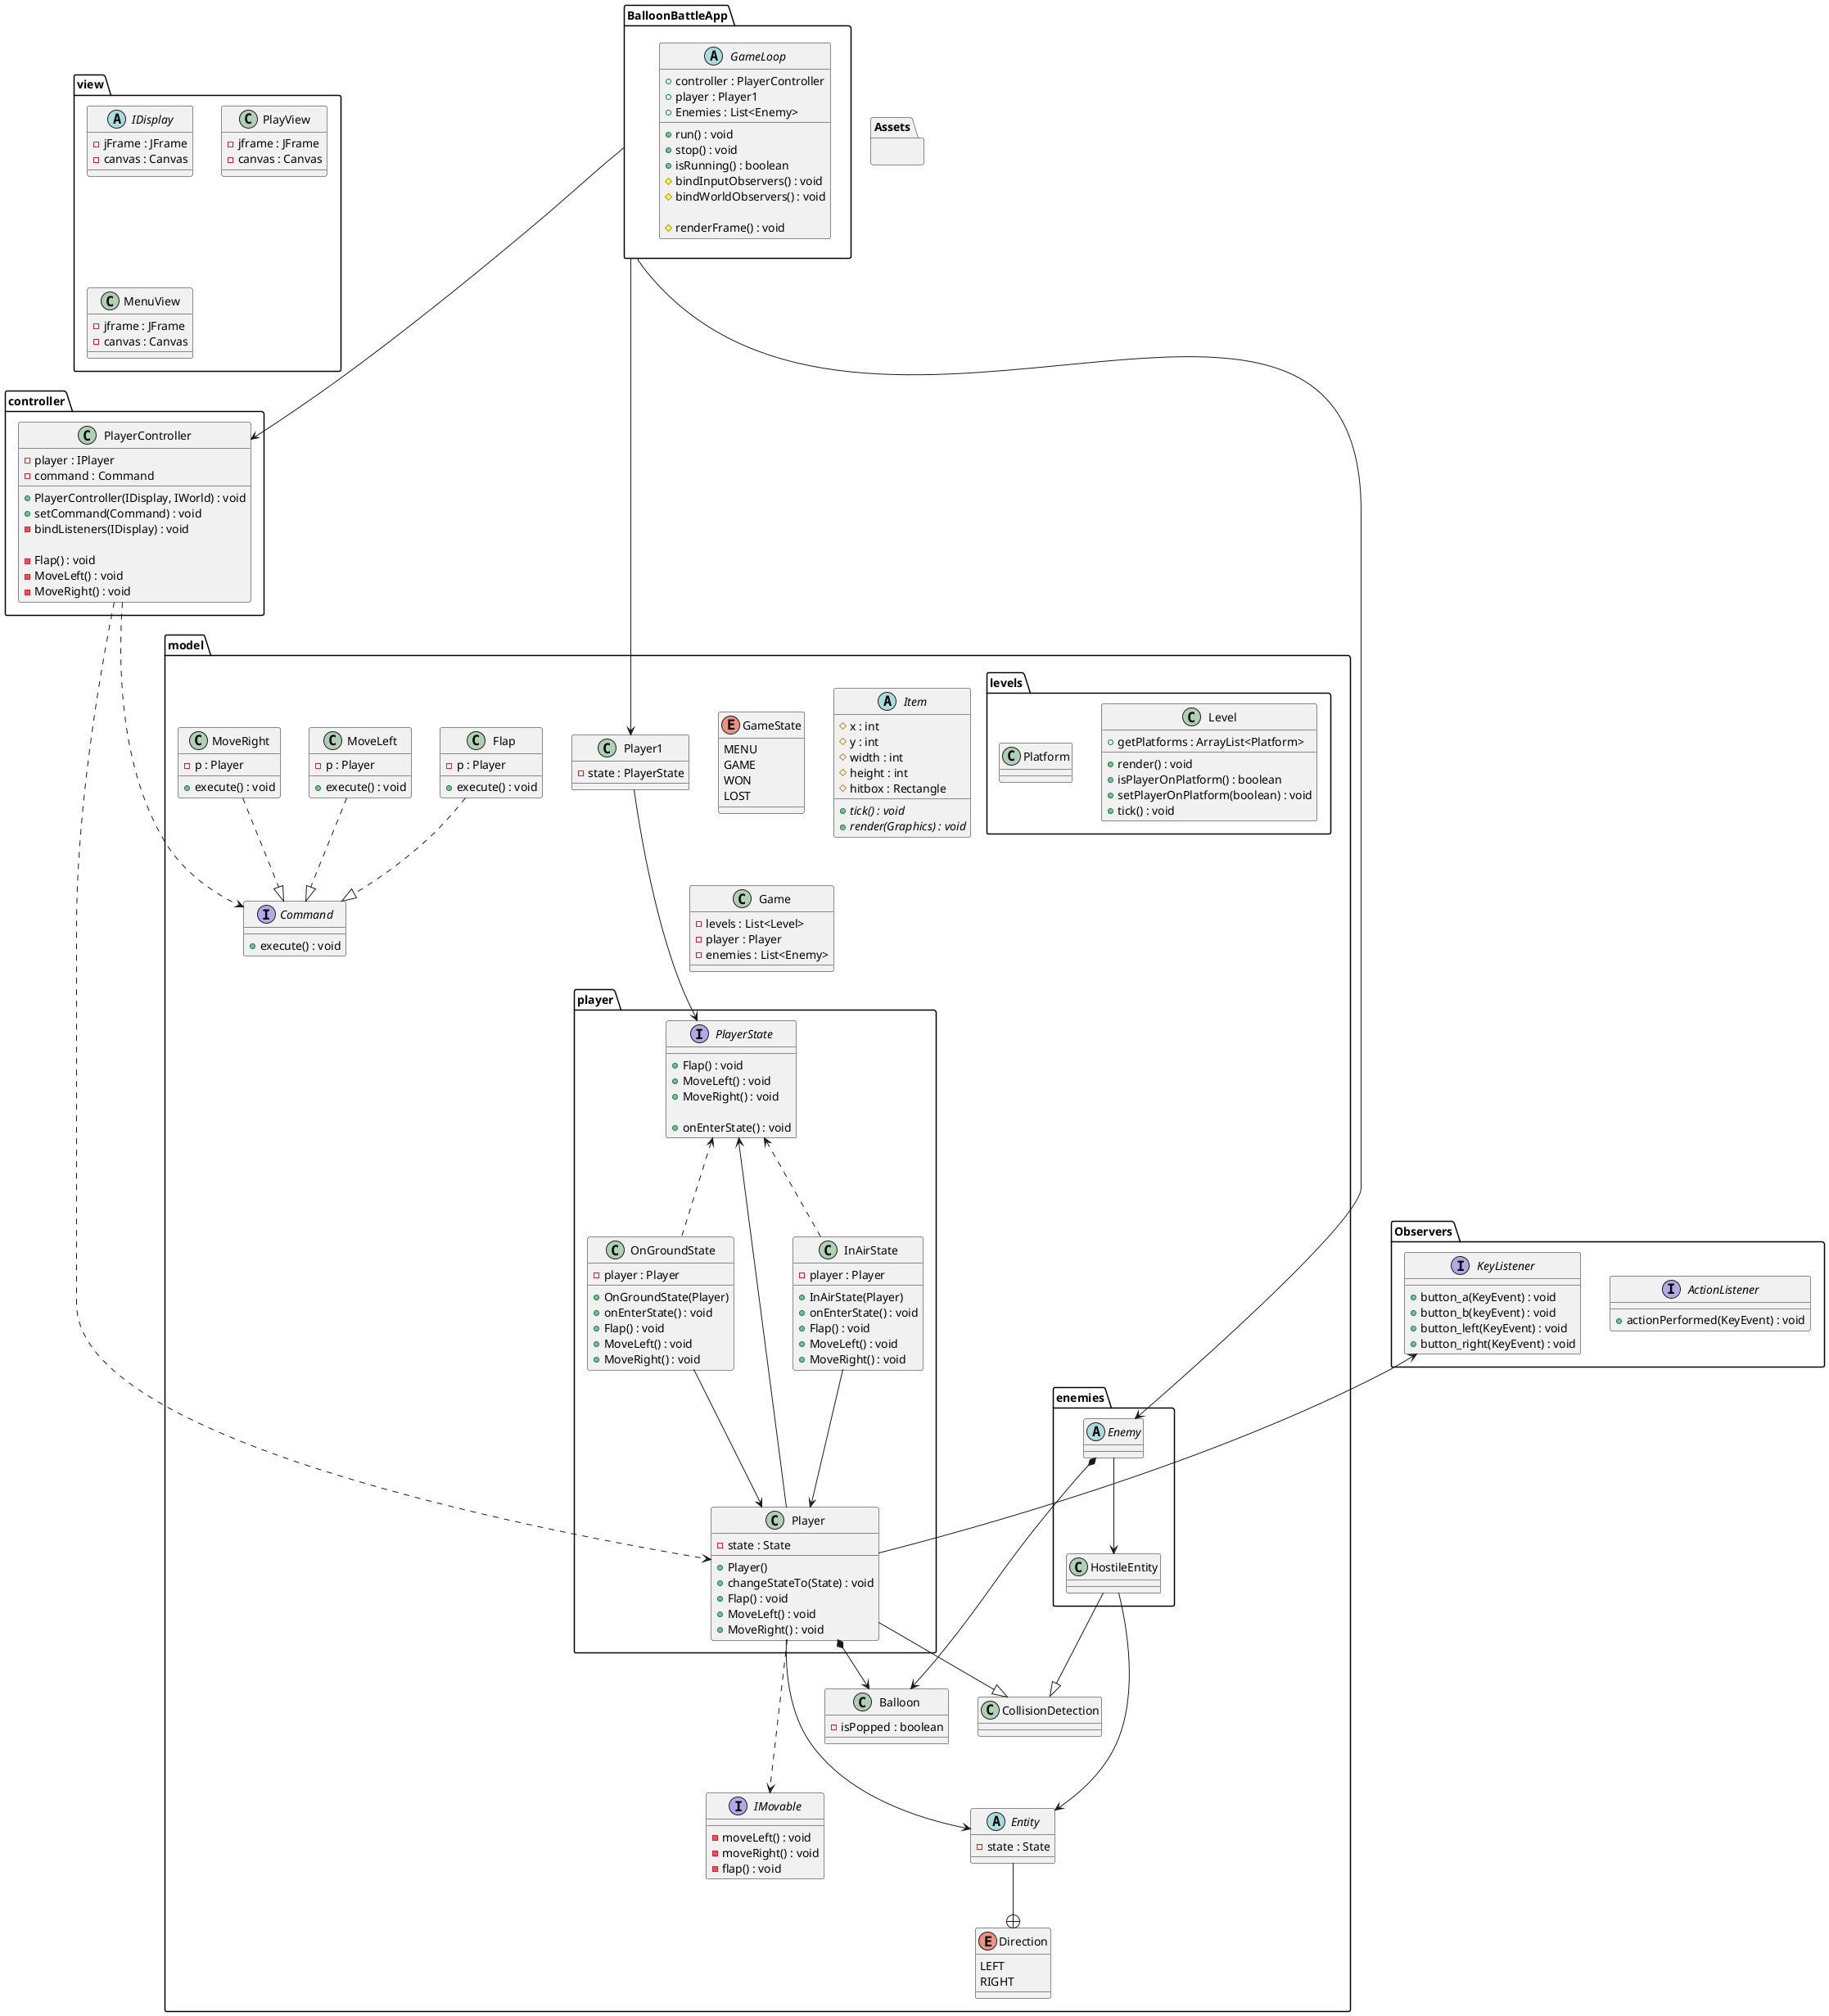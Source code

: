 @startuml
'https://plantuml.com/class-diagram

package controller {
    class PlayerController {
        -player : IPlayer
        -command : Command
        +PlayerController(IDisplay, IWorld) : void
        +setCommand(Command) : void
        -bindListeners(IDisplay) : void

        -Flap() : void
        -MoveLeft() : void
        -MoveRight() : void
    }

}

package Assets {

}


package view {

    interface IDisplay {}

    class PlayView {
        - jframe : JFrame
        - canvas : Canvas
    }

    class MenuView {
        - jframe : JFrame
        - canvas : Canvas
    }

    abstract IDisplay {
        - jFrame : JFrame
        - canvas : Canvas
    }

}



package Observers {

    interface ActionListener {
        + actionPerformed(KeyEvent) : void
    }

    interface KeyListener {
        +button_a(KeyEvent) : void
        +button_b(keyEvent) : void
        +button_left(KeyEvent) : void
        +button_right(KeyEvent) : void
    }


}

package BalloonBattleApp {
    abstract GameLoop {
        +controller : PlayerController
        +player : Player1
        +Enemies : List<Enemy>
        +run() : void
        +stop() : void
        +isRunning() : boolean
        #bindInputObservers() : void
        #bindWorldObservers() : void

        #renderFrame() : void
    }
}

package model {
    class Balloon {
        -isPopped : boolean

    }

    package player {
        class InAirState {
            -player : Player
            +InAirState(Player)
            +onEnterState() : void
            +Flap() : void
            +MoveLeft() : void
            +MoveRight() : void

        }

        class OnGroundState {
            -player : Player
            +OnGroundState(Player)
            +onEnterState() : void
            +Flap() : void
            +MoveLeft() : void
            +MoveRight() : void
        }

        interface PlayerState {
            +Flap() : void
            +MoveLeft() : void
            +MoveRight() : void

            +onEnterState() : void
        }

        class Player {
            -state : State
            +Player()
            +changeStateTo(State) : void
            +Flap() : void
            +MoveLeft() : void
            +MoveRight() : void
        }

    }


    class Player1 {
        -state : PlayerState
    }

    package enemies {

        abstract Enemy {}

        class HostileEntity {}


    }

    interface IMovable {
        -moveLeft() : void
        -moveRight() : void
        -flap() : void
    }

    Player ...> IMovable

    abstract Entity {
        - state : State

    }

    enum Direction {
        LEFT
        RIGHT
    }


    interface Command {
        +execute() : void
    }

    class Flap{
        -p : Player
        +execute() : void
    }

    class MoveLeft {
        -p : Player
        +execute() : void
    }

    class MoveRight {
        -p : Player
        +execute() : void
    }




    enum GameState {
        MENU
        GAME
        WON
        LOST
    }

    package levels {
        class Level {
        + render() : void
        + getPlatforms : ArrayList<Platform>
        + isPlayerOnPlatform() : boolean
        + setPlayerOnPlatform(boolean) : void
        + tick() : void
        }
            class Platform {}
    }

    abstract Item {
        # x : int
        # y : int
        # width : int
        # height : int
        # hitbox : Rectangle
        {abstract} + tick() : void
        {abstract} + render(Graphics) : void
    }

    class Game {
        - levels : List<Level>
        - player : Player
        - enemies : List<Enemy>
    }

    class CollisionDetection {

    }
}


BalloonBattleApp ---> PlayerController
BalloonBattleApp ---> Player1
BalloonBattleApp ---> Enemy

PlayerController ...> Player
PlayerController ...> Command

Entity --+ Direction

Flap ..|> Command
MoveLeft ..|> Command
MoveRight ..|> Command

Player1 ---> PlayerState

InAirState ---> Player
OnGroundState ---> Player

Player *--> Balloon
Player --|> CollisionDetection
HostileEntity --|> CollisionDetection

Enemy *--> Balloon


Player ---> Entity
PlayerState <-- Player

KeyListener <--- Player

PlayerState <... InAirState
PlayerState <... OnGroundState

Enemy --> HostileEntity
HostileEntity ---> Entity



@enduml